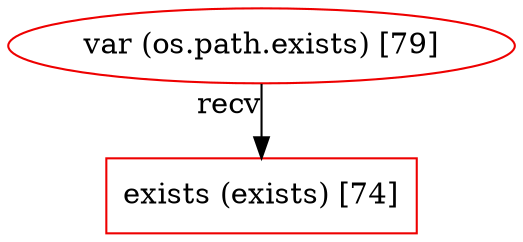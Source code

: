 digraph G {
  74 [ metadata="" color="red2" shape="box" label="exists (exists) [74]" ];
  79 [ metadata="" color="red2" shape="ellipse" label="var (os.path.exists) [79]" ];
  79 -> 74 [ from_closure="false" xlabel="recv" ];
}
